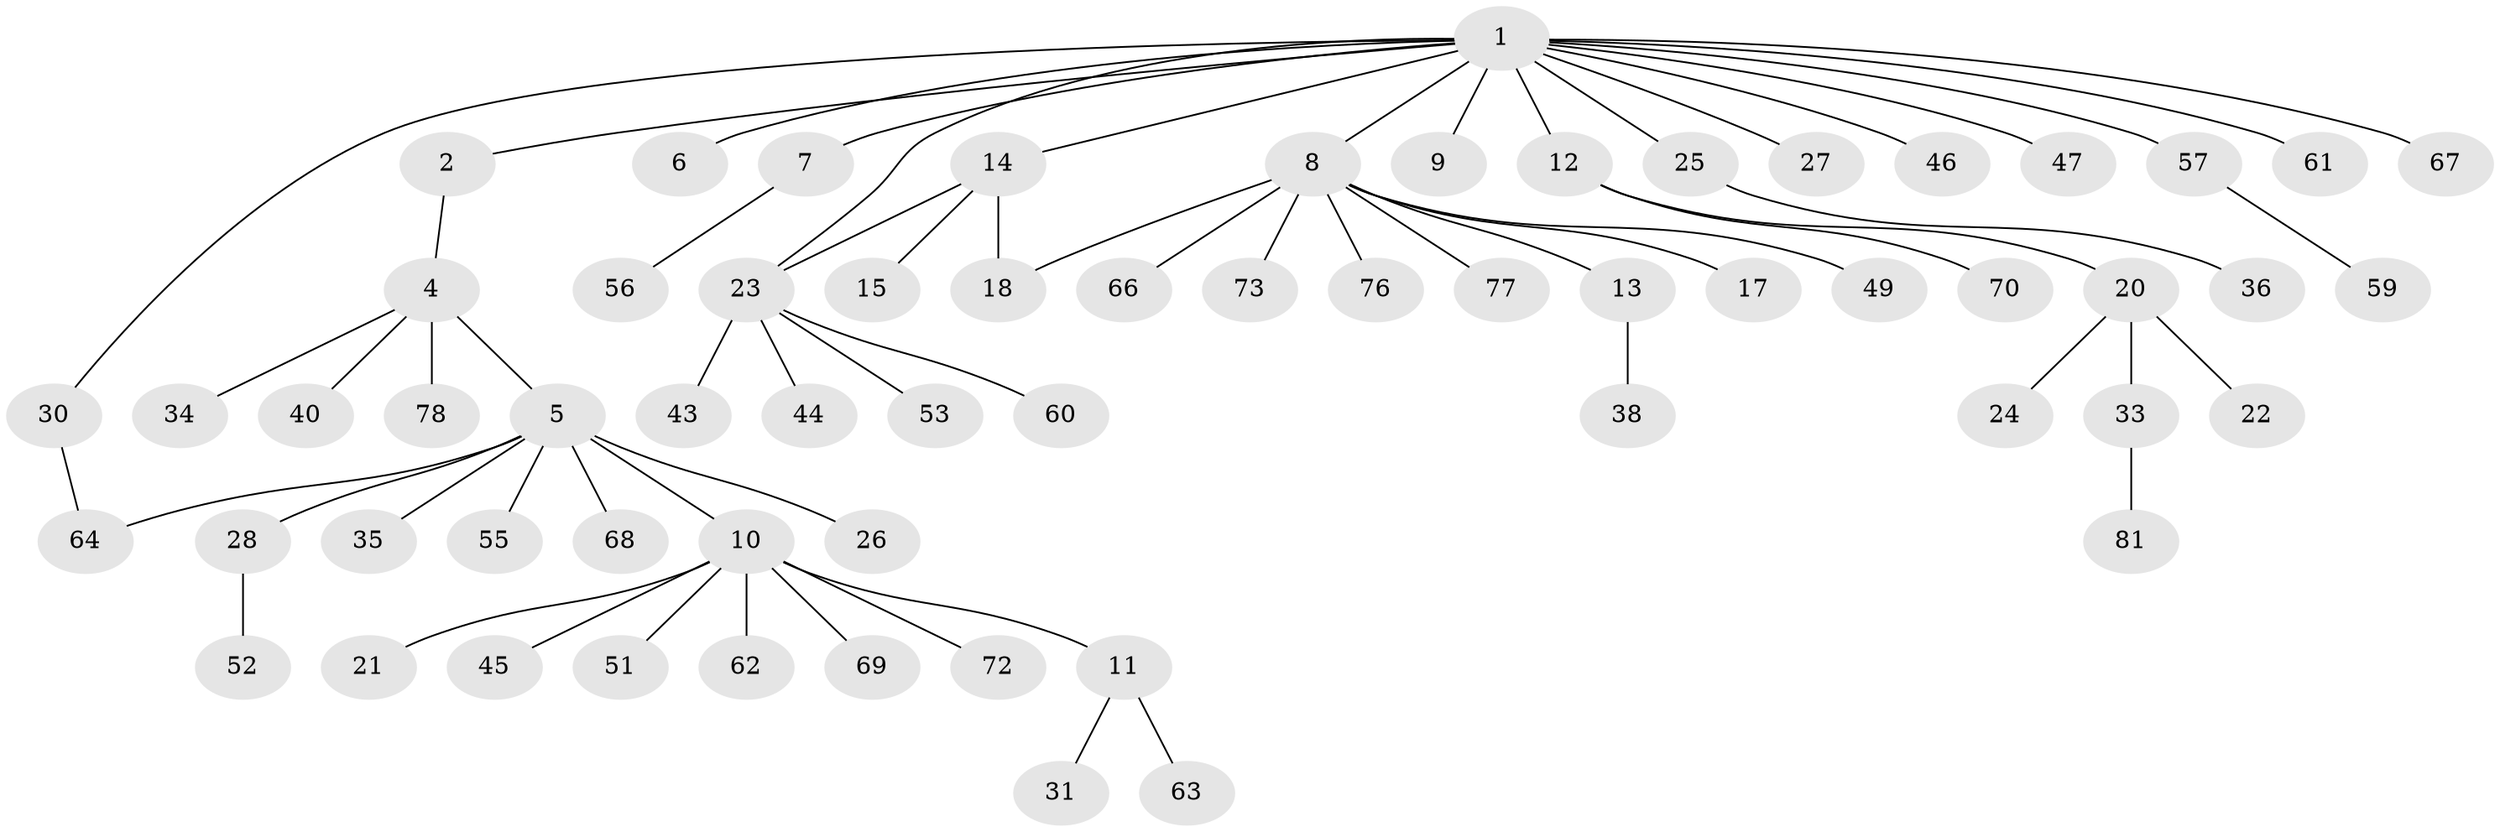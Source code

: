 // original degree distribution, {12: 0.012345679012345678, 2: 0.14814814814814814, 6: 0.024691358024691357, 3: 0.06172839506172839, 1: 0.654320987654321, 10: 0.012345679012345678, 9: 0.012345679012345678, 4: 0.037037037037037035, 5: 0.012345679012345678, 7: 0.024691358024691357}
// Generated by graph-tools (version 1.1) at 2025/41/03/06/25 10:41:46]
// undirected, 62 vertices, 64 edges
graph export_dot {
graph [start="1"]
  node [color=gray90,style=filled];
  1 [super="+3"];
  2;
  4 [super="+48"];
  5 [super="+16"];
  6;
  7 [super="+58"];
  8 [super="+71"];
  9;
  10 [super="+75"];
  11 [super="+39"];
  12 [super="+41"];
  13 [super="+19"];
  14 [super="+32"];
  15;
  17;
  18;
  20 [super="+29"];
  21;
  22;
  23 [super="+54"];
  24;
  25 [super="+37"];
  26;
  27;
  28;
  30 [super="+50"];
  31 [super="+65"];
  33;
  34 [super="+42"];
  35;
  36;
  38;
  40;
  43;
  44;
  45;
  46;
  47;
  49 [super="+80"];
  51;
  52 [super="+74"];
  53;
  55;
  56;
  57;
  59;
  60;
  61;
  62;
  63;
  64 [super="+79"];
  66;
  67;
  68;
  69;
  70;
  72;
  73;
  76;
  77;
  78;
  81;
  1 -- 2;
  1 -- 7;
  1 -- 8;
  1 -- 9;
  1 -- 12;
  1 -- 23;
  1 -- 25;
  1 -- 27;
  1 -- 46;
  1 -- 57;
  1 -- 61;
  1 -- 67;
  1 -- 6;
  1 -- 30;
  1 -- 14;
  1 -- 47;
  2 -- 4;
  4 -- 5;
  4 -- 34;
  4 -- 40;
  4 -- 78;
  5 -- 10;
  5 -- 35;
  5 -- 68;
  5 -- 55;
  5 -- 26;
  5 -- 28;
  5 -- 64;
  7 -- 56;
  8 -- 13;
  8 -- 17;
  8 -- 18;
  8 -- 49;
  8 -- 66;
  8 -- 73;
  8 -- 76;
  8 -- 77;
  10 -- 11;
  10 -- 21;
  10 -- 45;
  10 -- 51;
  10 -- 62;
  10 -- 69;
  10 -- 72;
  11 -- 31;
  11 -- 63;
  12 -- 20;
  12 -- 70;
  13 -- 38;
  14 -- 15;
  14 -- 18;
  14 -- 23;
  20 -- 22;
  20 -- 24;
  20 -- 33;
  23 -- 43;
  23 -- 44;
  23 -- 53;
  23 -- 60;
  25 -- 36;
  28 -- 52;
  30 -- 64;
  33 -- 81;
  57 -- 59;
}
